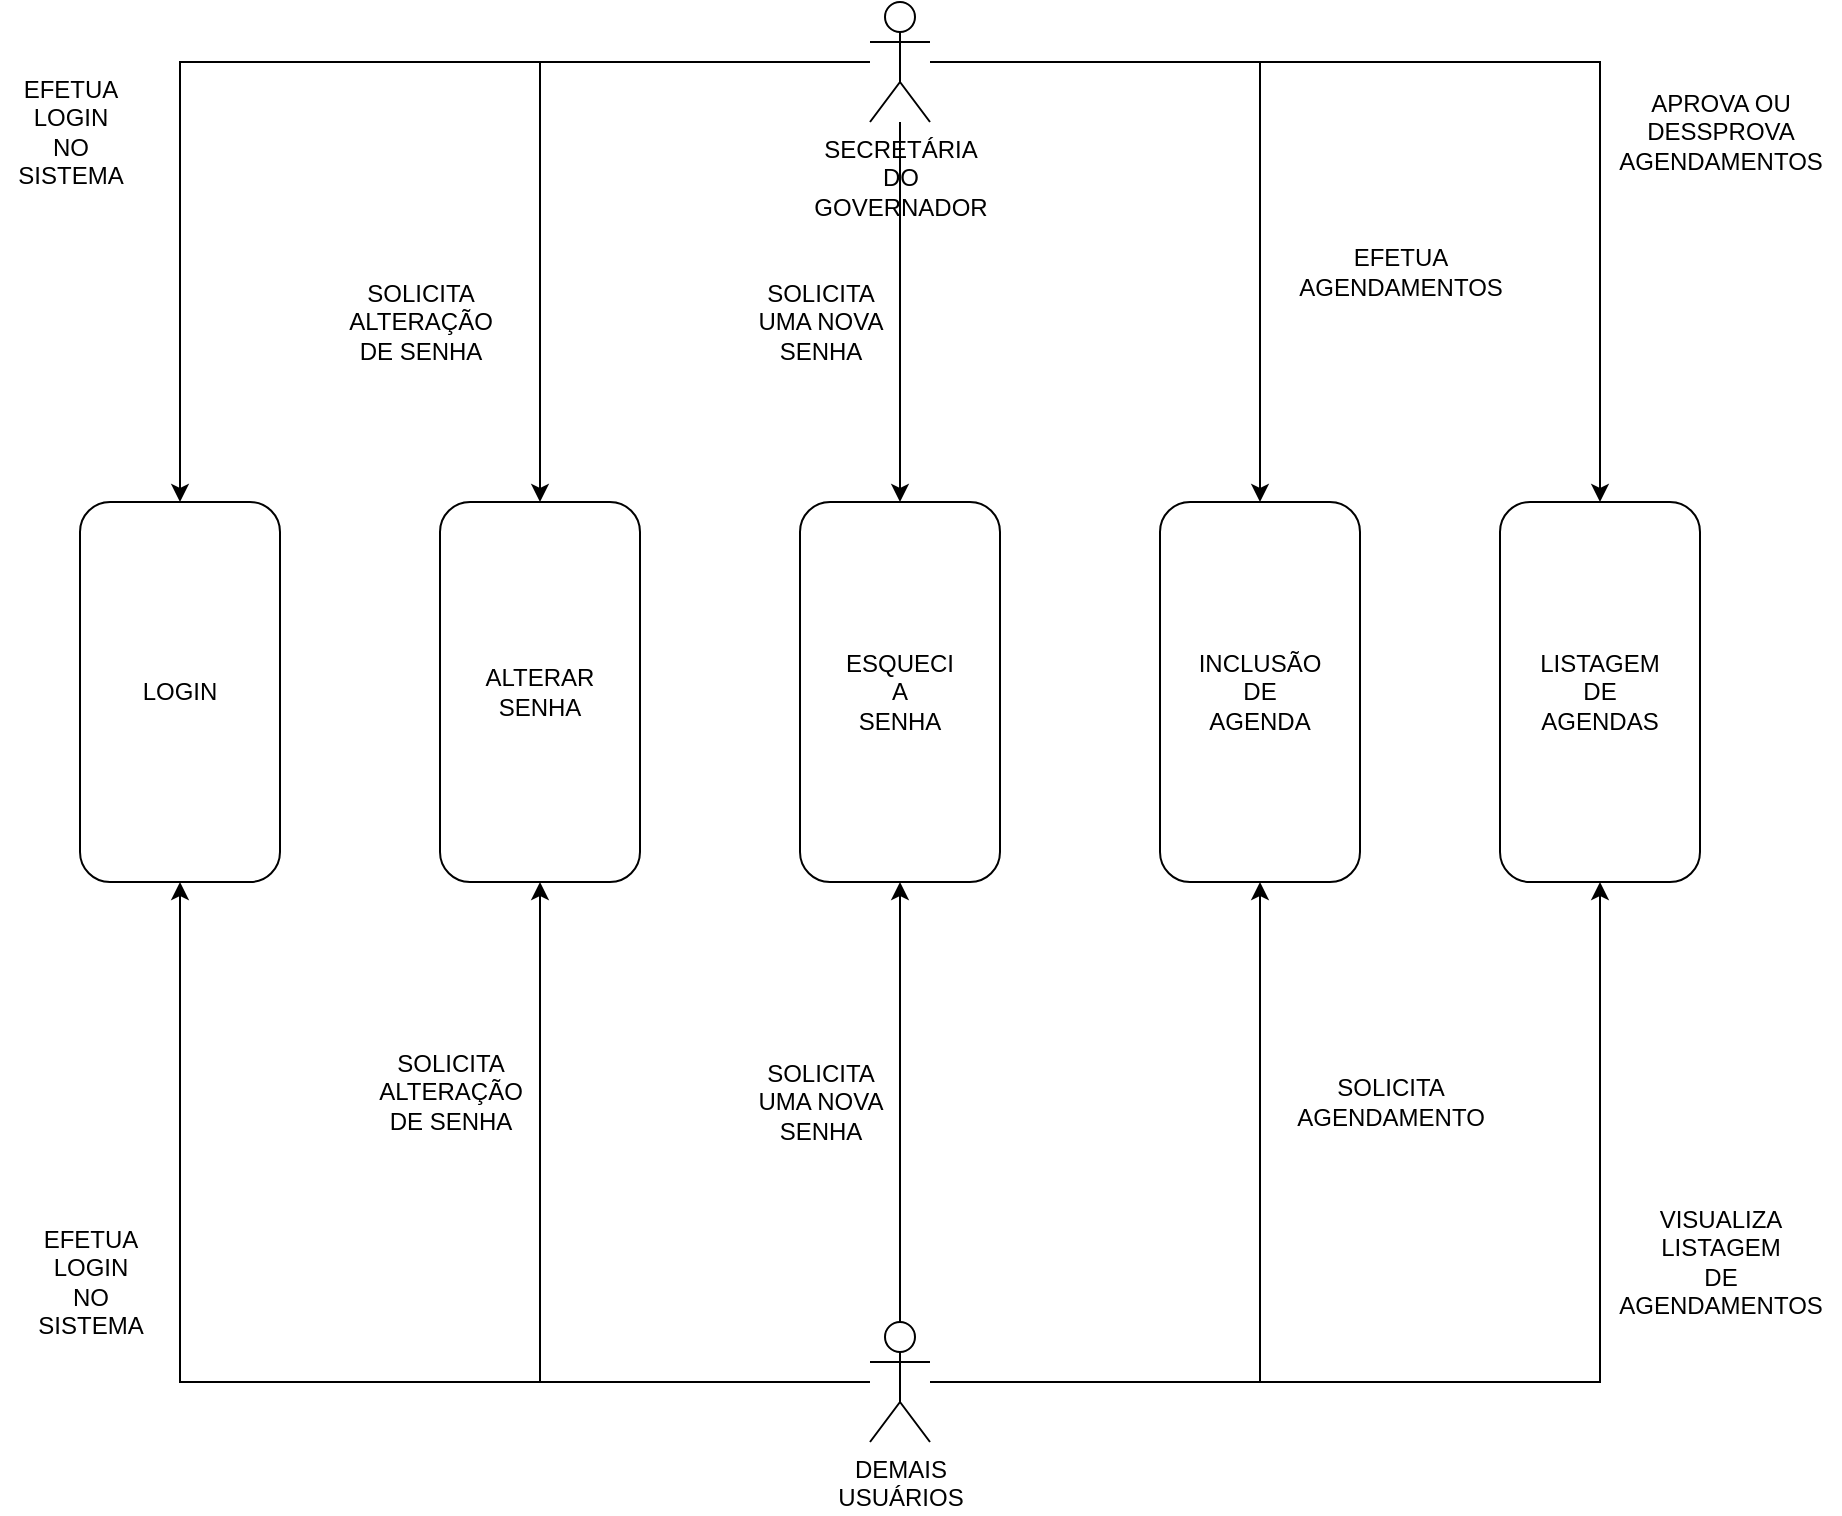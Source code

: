 <mxfile version="14.2.7" type="device"><diagram name="Page-1" id="12e1b939-464a-85fe-373e-61e167be1490"><mxGraphModel dx="1483" dy="794" grid="1" gridSize="10" guides="1" tooltips="1" connect="1" arrows="1" fold="1" page="1" pageScale="1.5" pageWidth="1169" pageHeight="826" background="#ffffff" math="0" shadow="0"><root><mxCell id="0"/><mxCell id="1" parent="0"/><mxCell id="f9gfRZG-jkSrkpum5PsC-1" value="LOGIN" style="rounded=1;whiteSpace=wrap;html=1;" vertex="1" parent="1"><mxGeometry x="360" y="430" width="100" height="190" as="geometry"/></mxCell><mxCell id="f9gfRZG-jkSrkpum5PsC-2" value="INCLUSÃO&lt;br&gt;DE&lt;br&gt;AGENDA" style="rounded=1;whiteSpace=wrap;html=1;" vertex="1" parent="1"><mxGeometry x="900" y="430" width="100" height="190" as="geometry"/></mxCell><mxCell id="f9gfRZG-jkSrkpum5PsC-3" value="LISTAGEM&lt;br&gt;DE&lt;br&gt;AGENDAS" style="rounded=1;whiteSpace=wrap;html=1;" vertex="1" parent="1"><mxGeometry x="1070" y="430" width="100" height="190" as="geometry"/></mxCell><mxCell id="f9gfRZG-jkSrkpum5PsC-7" style="edgeStyle=orthogonalEdgeStyle;rounded=0;orthogonalLoop=1;jettySize=auto;html=1;entryX=0.5;entryY=0;entryDx=0;entryDy=0;" edge="1" parent="1" source="f9gfRZG-jkSrkpum5PsC-5" target="f9gfRZG-jkSrkpum5PsC-3"><mxGeometry relative="1" as="geometry"/></mxCell><mxCell id="f9gfRZG-jkSrkpum5PsC-18" style="edgeStyle=orthogonalEdgeStyle;rounded=0;orthogonalLoop=1;jettySize=auto;html=1;entryX=0.5;entryY=0;entryDx=0;entryDy=0;" edge="1" parent="1" source="f9gfRZG-jkSrkpum5PsC-5" target="f9gfRZG-jkSrkpum5PsC-2"><mxGeometry relative="1" as="geometry"/></mxCell><mxCell id="f9gfRZG-jkSrkpum5PsC-22" style="edgeStyle=orthogonalEdgeStyle;rounded=0;orthogonalLoop=1;jettySize=auto;html=1;entryX=0.5;entryY=0;entryDx=0;entryDy=0;" edge="1" parent="1" source="f9gfRZG-jkSrkpum5PsC-5" target="f9gfRZG-jkSrkpum5PsC-1"><mxGeometry relative="1" as="geometry"/></mxCell><mxCell id="f9gfRZG-jkSrkpum5PsC-29" style="edgeStyle=orthogonalEdgeStyle;rounded=0;orthogonalLoop=1;jettySize=auto;html=1;" edge="1" parent="1" source="f9gfRZG-jkSrkpum5PsC-5" target="f9gfRZG-jkSrkpum5PsC-25"><mxGeometry relative="1" as="geometry"/></mxCell><mxCell id="f9gfRZG-jkSrkpum5PsC-30" style="edgeStyle=orthogonalEdgeStyle;rounded=0;orthogonalLoop=1;jettySize=auto;html=1;" edge="1" parent="1" source="f9gfRZG-jkSrkpum5PsC-5" target="f9gfRZG-jkSrkpum5PsC-24"><mxGeometry relative="1" as="geometry"/></mxCell><mxCell id="f9gfRZG-jkSrkpum5PsC-5" value="SECRETÁRIA&lt;br&gt;DO&lt;br&gt;GOVERNADOR" style="shape=umlActor;verticalLabelPosition=bottom;verticalAlign=top;html=1;outlineConnect=0;" vertex="1" parent="1"><mxGeometry x="755" y="180" width="30" height="60" as="geometry"/></mxCell><mxCell id="f9gfRZG-jkSrkpum5PsC-8" value="APROVA OU&lt;br&gt;DESSPROVA&lt;br&gt;AGENDAMENTOS" style="text;html=1;align=center;verticalAlign=middle;resizable=0;points=[];autosize=1;" vertex="1" parent="1"><mxGeometry x="1120" y="220" width="120" height="50" as="geometry"/></mxCell><mxCell id="f9gfRZG-jkSrkpum5PsC-10" style="edgeStyle=orthogonalEdgeStyle;rounded=0;orthogonalLoop=1;jettySize=auto;html=1;entryX=0.5;entryY=1;entryDx=0;entryDy=0;" edge="1" parent="1" source="f9gfRZG-jkSrkpum5PsC-9" target="f9gfRZG-jkSrkpum5PsC-3"><mxGeometry relative="1" as="geometry"/></mxCell><mxCell id="f9gfRZG-jkSrkpum5PsC-13" style="edgeStyle=orthogonalEdgeStyle;rounded=0;orthogonalLoop=1;jettySize=auto;html=1;entryX=0.5;entryY=1;entryDx=0;entryDy=0;" edge="1" parent="1" source="f9gfRZG-jkSrkpum5PsC-9" target="f9gfRZG-jkSrkpum5PsC-2"><mxGeometry relative="1" as="geometry"><mxPoint x="670" y="630" as="targetPoint"/></mxGeometry></mxCell><mxCell id="f9gfRZG-jkSrkpum5PsC-20" style="edgeStyle=orthogonalEdgeStyle;rounded=0;orthogonalLoop=1;jettySize=auto;html=1;entryX=0.5;entryY=1;entryDx=0;entryDy=0;" edge="1" parent="1" source="f9gfRZG-jkSrkpum5PsC-9" target="f9gfRZG-jkSrkpum5PsC-1"><mxGeometry relative="1" as="geometry"><mxPoint x="500" y="640" as="targetPoint"/></mxGeometry></mxCell><mxCell id="f9gfRZG-jkSrkpum5PsC-28" style="edgeStyle=orthogonalEdgeStyle;rounded=0;orthogonalLoop=1;jettySize=auto;html=1;" edge="1" parent="1" source="f9gfRZG-jkSrkpum5PsC-9" target="f9gfRZG-jkSrkpum5PsC-25"><mxGeometry relative="1" as="geometry"/></mxCell><mxCell id="f9gfRZG-jkSrkpum5PsC-31" style="edgeStyle=orthogonalEdgeStyle;rounded=0;orthogonalLoop=1;jettySize=auto;html=1;" edge="1" parent="1" source="f9gfRZG-jkSrkpum5PsC-9" target="f9gfRZG-jkSrkpum5PsC-24"><mxGeometry relative="1" as="geometry"/></mxCell><mxCell id="f9gfRZG-jkSrkpum5PsC-9" value="DEMAIS&lt;br&gt;USUÁRIOS" style="shape=umlActor;verticalLabelPosition=bottom;verticalAlign=top;html=1;outlineConnect=0;" vertex="1" parent="1"><mxGeometry x="755" y="840" width="30" height="60" as="geometry"/></mxCell><mxCell id="f9gfRZG-jkSrkpum5PsC-12" value="VISUALIZA &lt;br&gt;LISTAGEM&lt;br&gt;DE&lt;br&gt;AGENDAMENTOS" style="text;html=1;align=center;verticalAlign=middle;resizable=0;points=[];autosize=1;" vertex="1" parent="1"><mxGeometry x="1120" y="780" width="120" height="60" as="geometry"/></mxCell><mxCell id="f9gfRZG-jkSrkpum5PsC-14" value="SOLICITA&lt;br&gt;AGENDAMENTO" style="text;html=1;align=center;verticalAlign=middle;resizable=0;points=[];autosize=1;" vertex="1" parent="1"><mxGeometry x="960" y="715" width="110" height="30" as="geometry"/></mxCell><mxCell id="f9gfRZG-jkSrkpum5PsC-19" value="EFETUA&lt;br&gt;AGENDAMENTOS" style="text;html=1;align=center;verticalAlign=middle;resizable=0;points=[];autosize=1;" vertex="1" parent="1"><mxGeometry x="960" y="300" width="120" height="30" as="geometry"/></mxCell><mxCell id="f9gfRZG-jkSrkpum5PsC-21" value="EFETUA&lt;br&gt;LOGIN&lt;br&gt;NO&lt;br&gt;SISTEMA" style="text;html=1;align=center;verticalAlign=middle;resizable=0;points=[];autosize=1;" vertex="1" parent="1"><mxGeometry x="330" y="790" width="70" height="60" as="geometry"/></mxCell><mxCell id="f9gfRZG-jkSrkpum5PsC-23" value="EFETUA&lt;br&gt;LOGIN&lt;br&gt;NO&lt;br&gt;SISTEMA" style="text;html=1;align=center;verticalAlign=middle;resizable=0;points=[];autosize=1;" vertex="1" parent="1"><mxGeometry x="320" y="215" width="70" height="60" as="geometry"/></mxCell><mxCell id="f9gfRZG-jkSrkpum5PsC-24" value="ALTERAR&lt;br&gt;SENHA" style="rounded=1;whiteSpace=wrap;html=1;" vertex="1" parent="1"><mxGeometry x="540" y="430" width="100" height="190" as="geometry"/></mxCell><mxCell id="f9gfRZG-jkSrkpum5PsC-25" value="ESQUECI&lt;br&gt;A&lt;br&gt;SENHA" style="rounded=1;whiteSpace=wrap;html=1;" vertex="1" parent="1"><mxGeometry x="720" y="430" width="100" height="190" as="geometry"/></mxCell><mxCell id="f9gfRZG-jkSrkpum5PsC-32" value="SOLICITA&lt;br&gt;ALTERAÇÃO&lt;br&gt;DE SENHA" style="text;html=1;align=center;verticalAlign=middle;resizable=0;points=[];autosize=1;" vertex="1" parent="1"><mxGeometry x="485" y="315" width="90" height="50" as="geometry"/></mxCell><mxCell id="f9gfRZG-jkSrkpum5PsC-33" value="SOLICITA&lt;br&gt;ALTERAÇÃO&lt;br&gt;DE SENHA" style="text;html=1;align=center;verticalAlign=middle;resizable=0;points=[];autosize=1;" vertex="1" parent="1"><mxGeometry x="500" y="700" width="90" height="50" as="geometry"/></mxCell><mxCell id="f9gfRZG-jkSrkpum5PsC-34" value="SOLICITA&lt;br&gt;UMA NOVA&lt;br&gt;SENHA" style="text;html=1;align=center;verticalAlign=middle;resizable=0;points=[];autosize=1;" vertex="1" parent="1"><mxGeometry x="690" y="315" width="80" height="50" as="geometry"/></mxCell><mxCell id="f9gfRZG-jkSrkpum5PsC-35" value="SOLICITA&lt;br&gt;UMA NOVA&lt;br&gt;SENHA" style="text;html=1;align=center;verticalAlign=middle;resizable=0;points=[];autosize=1;" vertex="1" parent="1"><mxGeometry x="690" y="705" width="80" height="50" as="geometry"/></mxCell></root></mxGraphModel></diagram></mxfile>